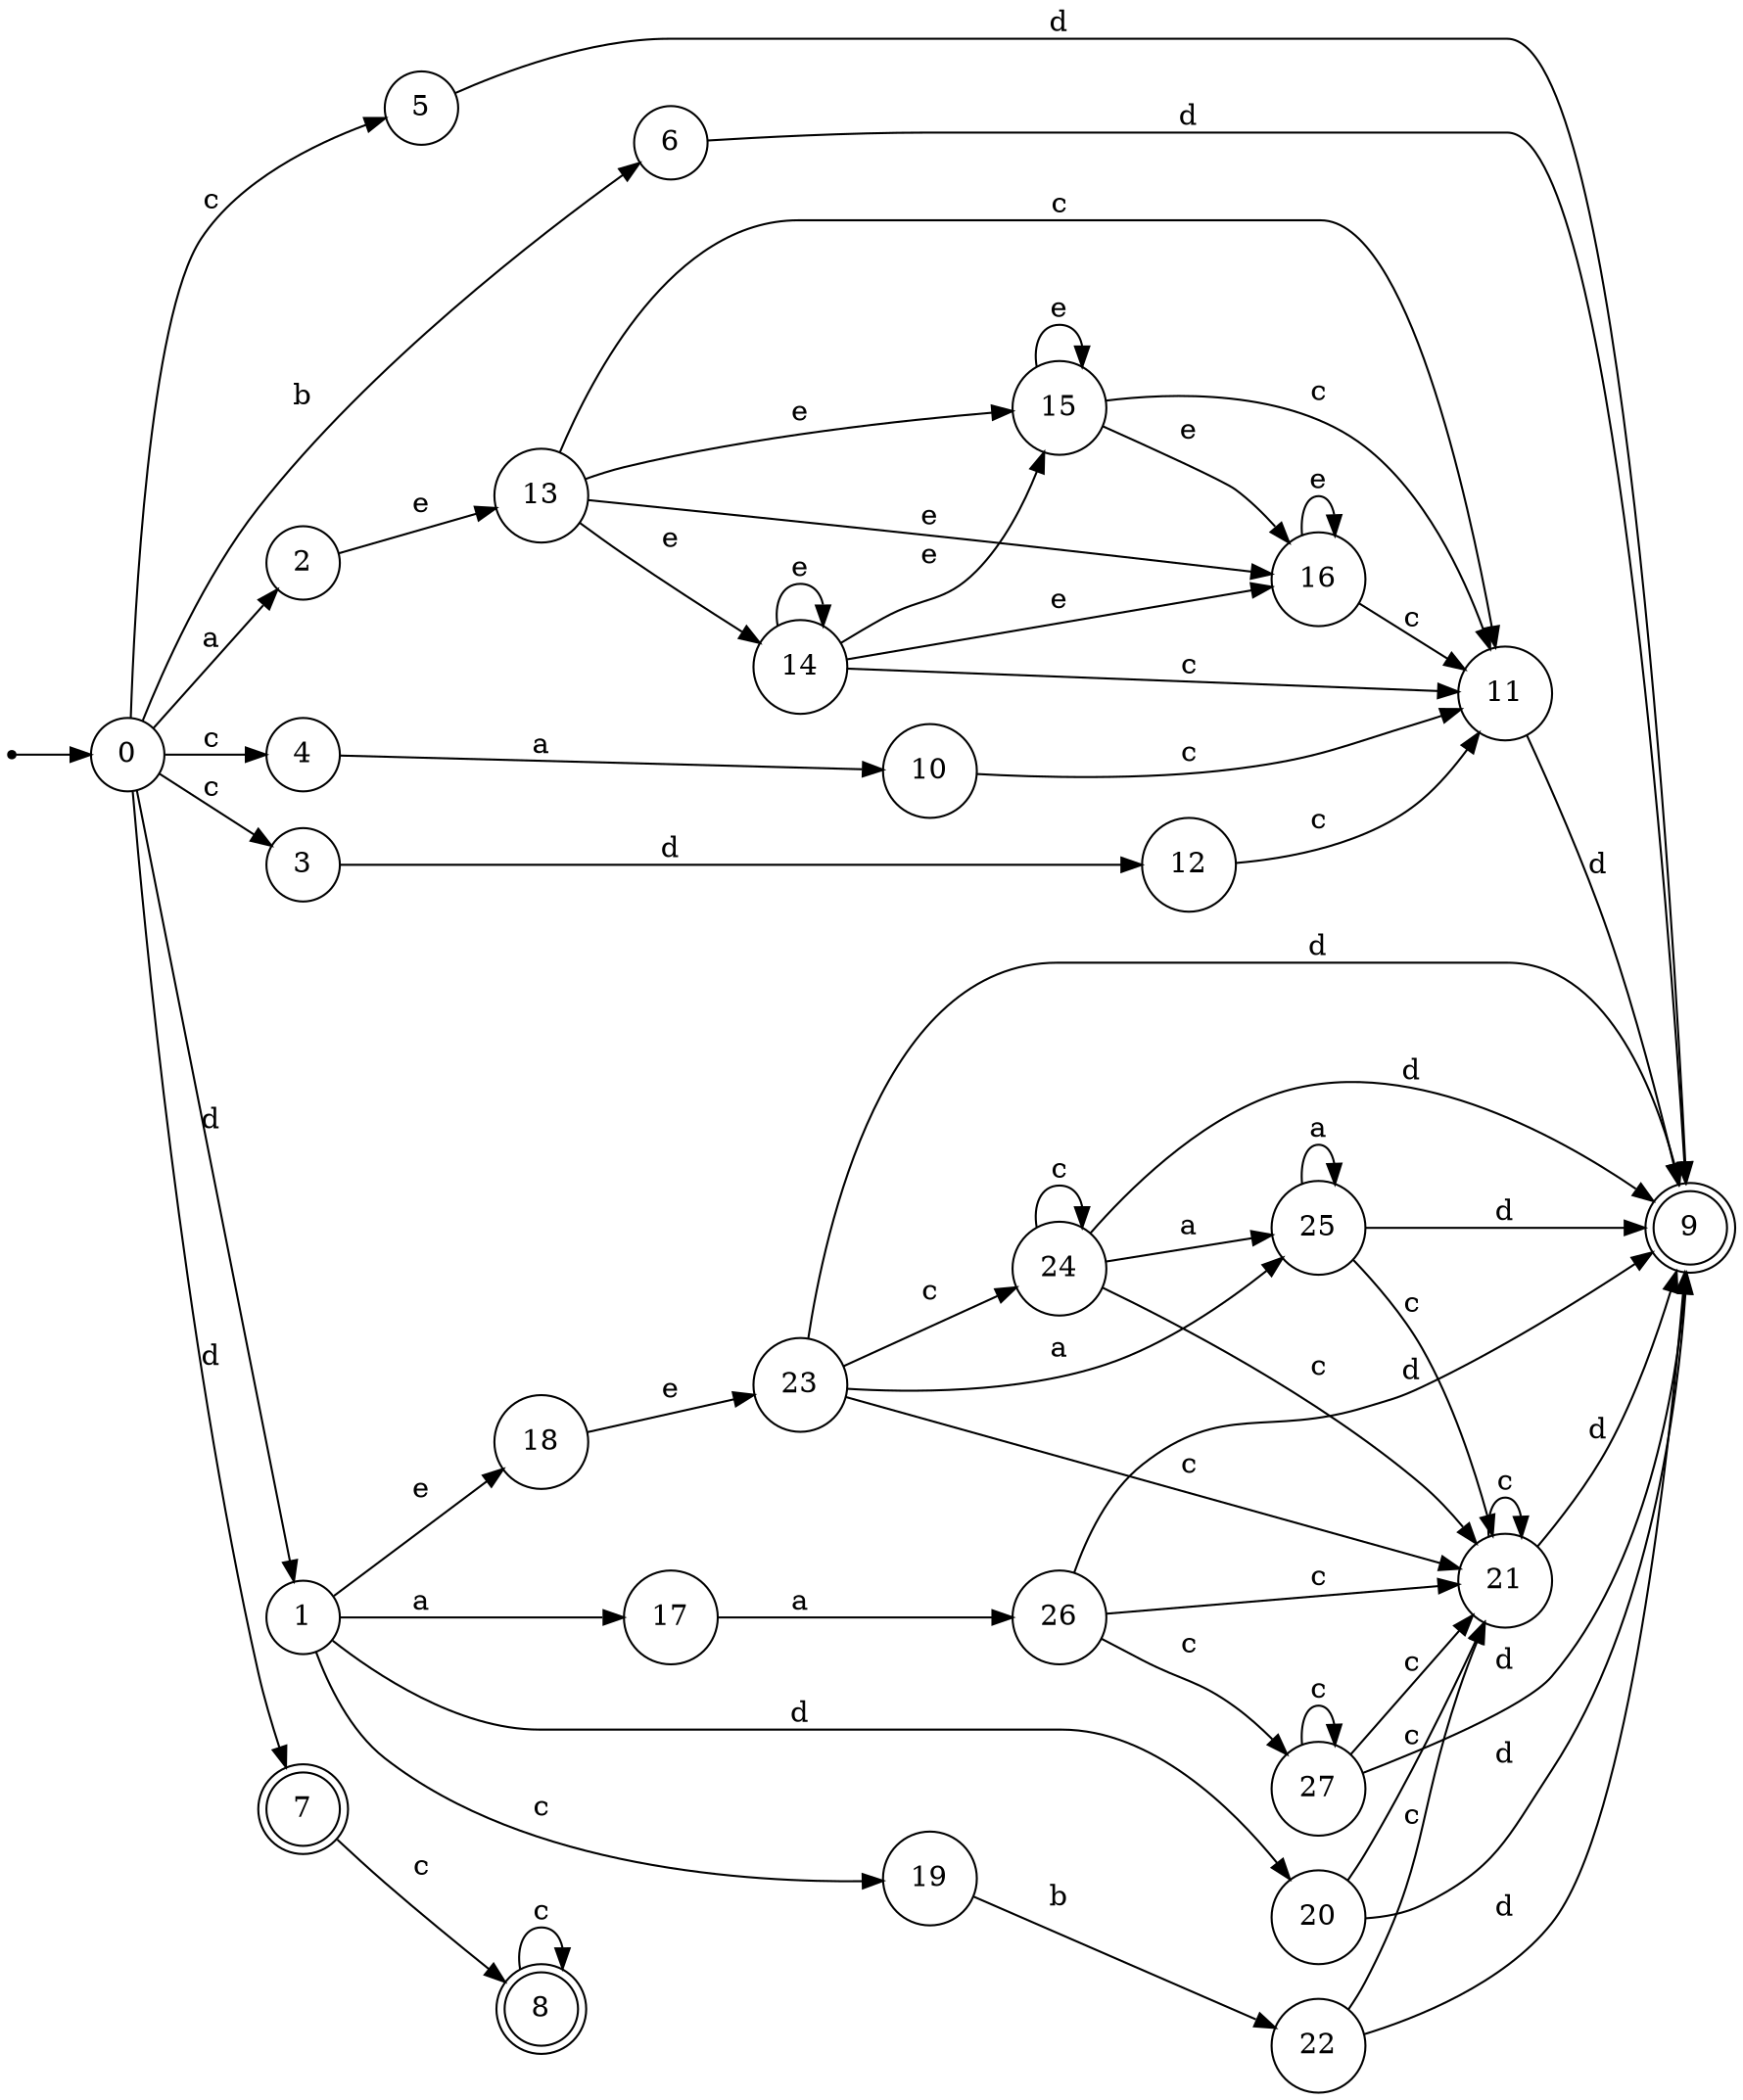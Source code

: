 digraph finite_state_machine {
rankdir=LR;
size="20,20";
node [shape = point]; "dummy0"
node [shape = circle]; "0";
"dummy0" -> "0";
node [shape = circle]; "1";
node [shape = circle]; "2";
node [shape = circle]; "3";
node [shape = circle]; "4";
node [shape = circle]; "5";
node [shape = circle]; "6";
node [shape = doublecircle]; "7";node [shape = doublecircle]; "8";node [shape = doublecircle]; "9";node [shape = circle]; "10";
node [shape = circle]; "11";
node [shape = circle]; "12";
node [shape = circle]; "13";
node [shape = circle]; "14";
node [shape = circle]; "15";
node [shape = circle]; "16";
node [shape = circle]; "17";
node [shape = circle]; "18";
node [shape = circle]; "19";
node [shape = circle]; "20";
node [shape = circle]; "21";
node [shape = circle]; "22";
node [shape = circle]; "23";
node [shape = circle]; "24";
node [shape = circle]; "25";
node [shape = circle]; "26";
node [shape = circle]; "27";
"0" -> "1" [label = "d"];
 "0" -> "7" [label = "d"];
 "0" -> "2" [label = "a"];
 "0" -> "3" [label = "c"];
 "0" -> "4" [label = "c"];
 "0" -> "5" [label = "c"];
 "0" -> "6" [label = "b"];
 "7" -> "8" [label = "c"];
 "8" -> "8" [label = "c"];
 "6" -> "9" [label = "d"];
 "5" -> "9" [label = "d"];
 "4" -> "10" [label = "a"];
 "10" -> "11" [label = "c"];
 "11" -> "9" [label = "d"];
 "3" -> "12" [label = "d"];
 "12" -> "11" [label = "c"];
 "2" -> "13" [label = "e"];
 "13" -> "16" [label = "e"];
 "13" -> "14" [label = "e"];
 "13" -> "15" [label = "e"];
 "13" -> "11" [label = "c"];
 "16" -> "16" [label = "e"];
 "16" -> "11" [label = "c"];
 "15" -> "16" [label = "e"];
 "15" -> "15" [label = "e"];
 "15" -> "11" [label = "c"];
 "14" -> "16" [label = "e"];
 "14" -> "14" [label = "e"];
 "14" -> "15" [label = "e"];
 "14" -> "11" [label = "c"];
 "1" -> "17" [label = "a"];
 "1" -> "18" [label = "e"];
 "1" -> "19" [label = "c"];
 "1" -> "20" [label = "d"];
 "20" -> "21" [label = "c"];
 "20" -> "9" [label = "d"];
 "21" -> "21" [label = "c"];
 "21" -> "9" [label = "d"];
 "19" -> "22" [label = "b"];
 "22" -> "21" [label = "c"];
 "22" -> "9" [label = "d"];
 "18" -> "23" [label = "e"];
 "23" -> "24" [label = "c"];
 "23" -> "21" [label = "c"];
 "23" -> "25" [label = "a"];
 "23" -> "9" [label = "d"];
 "25" -> "25" [label = "a"];
 "25" -> "21" [label = "c"];
 "25" -> "9" [label = "d"];
 "24" -> "24" [label = "c"];
 "24" -> "21" [label = "c"];
 "24" -> "25" [label = "a"];
 "24" -> "9" [label = "d"];
 "17" -> "26" [label = "a"];
 "26" -> "27" [label = "c"];
 "26" -> "21" [label = "c"];
 "26" -> "9" [label = "d"];
 "27" -> "27" [label = "c"];
 "27" -> "21" [label = "c"];
 "27" -> "9" [label = "d"];
 }

